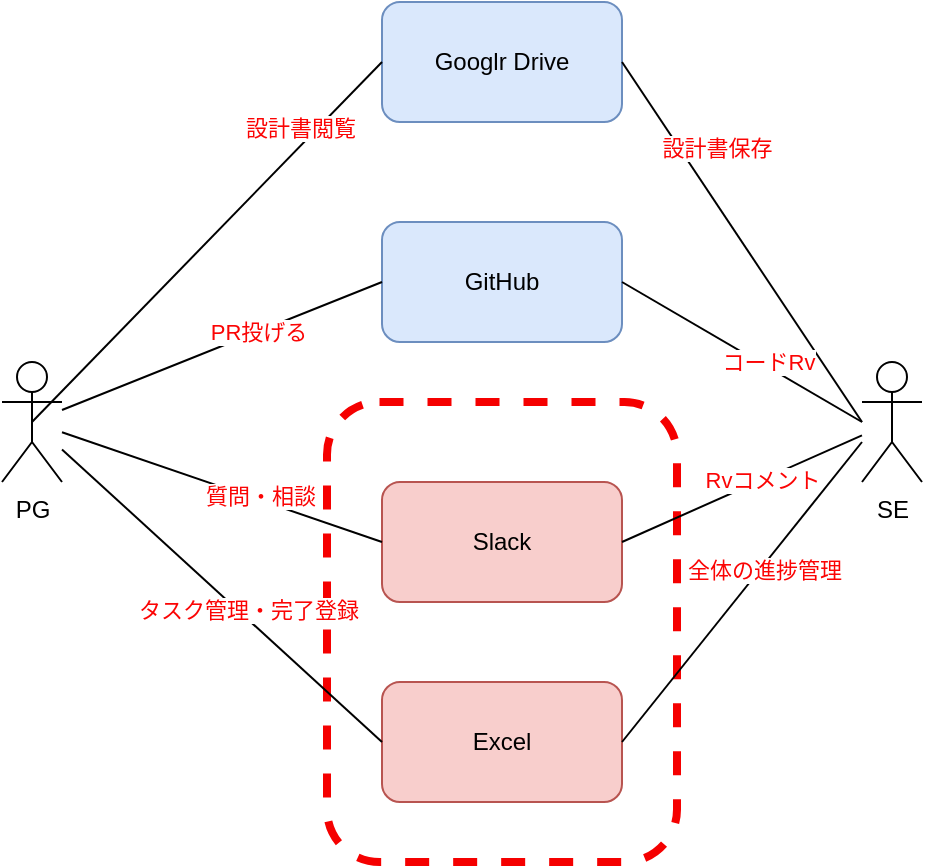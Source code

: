 <mxfile version="22.0.6" type="github" pages="2">
  <diagram name="ページ1" id="IavY6asuSAmqTNVyRqeL">
    <mxGraphModel dx="431" dy="727" grid="1" gridSize="10" guides="1" tooltips="1" connect="1" arrows="1" fold="1" page="1" pageScale="1" pageWidth="827" pageHeight="1169" math="0" shadow="0">
      <root>
        <mxCell id="0" />
        <mxCell id="1" parent="0" />
        <mxCell id="maNlfBGIf4TUAWMczc82-20" value="" style="rounded=1;whiteSpace=wrap;html=1;dashed=1;fillColor=none;strokeColor=#f50000;strokeWidth=4;fontColor=#fb0404;" vertex="1" parent="1">
          <mxGeometry x="212.5" y="280" width="175" height="230" as="geometry" />
        </mxCell>
        <mxCell id="maNlfBGIf4TUAWMczc82-1" value="PG" style="shape=umlActor;verticalLabelPosition=bottom;verticalAlign=top;html=1;outlineConnect=0;" vertex="1" parent="1">
          <mxGeometry x="50" y="260" width="30" height="60" as="geometry" />
        </mxCell>
        <mxCell id="maNlfBGIf4TUAWMczc82-2" value="&lt;font color=&quot;#000000&quot;&gt;SE&lt;/font&gt;" style="shape=umlActor;verticalLabelPosition=bottom;verticalAlign=top;html=1;outlineConnect=0;fontColor=#fb0404;" vertex="1" parent="1">
          <mxGeometry x="480" y="260" width="30" height="60" as="geometry" />
        </mxCell>
        <mxCell id="maNlfBGIf4TUAWMczc82-3" value="Googlr Drive" style="rounded=1;whiteSpace=wrap;html=1;fillColor=#dae8fc;strokeColor=#6c8ebf;" vertex="1" parent="1">
          <mxGeometry x="240" y="80" width="120" height="60" as="geometry" />
        </mxCell>
        <mxCell id="maNlfBGIf4TUAWMczc82-4" value="GitHub" style="rounded=1;whiteSpace=wrap;html=1;fillColor=#dae8fc;strokeColor=#6c8ebf;" vertex="1" parent="1">
          <mxGeometry x="240" y="190" width="120" height="60" as="geometry" />
        </mxCell>
        <mxCell id="maNlfBGIf4TUAWMczc82-5" value="Slack" style="rounded=1;whiteSpace=wrap;html=1;fillColor=#f8cecc;strokeColor=#b85450;" vertex="1" parent="1">
          <mxGeometry x="240" y="320" width="120" height="60" as="geometry" />
        </mxCell>
        <mxCell id="maNlfBGIf4TUAWMczc82-6" value="Excel" style="rounded=1;whiteSpace=wrap;html=1;fillColor=#f8cecc;strokeColor=#b85450;" vertex="1" parent="1">
          <mxGeometry x="240" y="420" width="120" height="60" as="geometry" />
        </mxCell>
        <mxCell id="maNlfBGIf4TUAWMczc82-10" value="" style="endArrow=none;html=1;rounded=0;entryX=0;entryY=0.5;entryDx=0;entryDy=0;exitX=0.5;exitY=0.5;exitDx=0;exitDy=0;exitPerimeter=0;" edge="1" parent="1" source="maNlfBGIf4TUAWMczc82-1" target="maNlfBGIf4TUAWMczc82-3">
          <mxGeometry width="50" height="50" relative="1" as="geometry">
            <mxPoint x="250" y="310" as="sourcePoint" />
            <mxPoint x="300" y="260" as="targetPoint" />
          </mxGeometry>
        </mxCell>
        <mxCell id="maNlfBGIf4TUAWMczc82-23" value="設計書閲覧" style="edgeLabel;html=1;align=center;verticalAlign=middle;resizable=0;points=[];fontColor=#fb0404;" vertex="1" connectable="0" parent="maNlfBGIf4TUAWMczc82-10">
          <mxGeometry x="0.587" y="7" relative="1" as="geometry">
            <mxPoint as="offset" />
          </mxGeometry>
        </mxCell>
        <mxCell id="maNlfBGIf4TUAWMczc82-12" value="" style="endArrow=none;html=1;rounded=0;entryX=1;entryY=0.5;entryDx=0;entryDy=0;fontColor=#fb0404;" edge="1" parent="1" target="maNlfBGIf4TUAWMczc82-3">
          <mxGeometry width="50" height="50" relative="1" as="geometry">
            <mxPoint x="480" y="290" as="sourcePoint" />
            <mxPoint x="210" y="260" as="targetPoint" />
          </mxGeometry>
        </mxCell>
        <mxCell id="maNlfBGIf4TUAWMczc82-13" value="&lt;span style=&quot;white-space: pre;&quot;&gt;&#x9;&lt;/span&gt;設計書保存" style="edgeLabel;html=1;align=center;verticalAlign=middle;resizable=0;points=[];fontColor=#fb0404;" vertex="1" connectable="0" parent="maNlfBGIf4TUAWMczc82-12">
          <mxGeometry x="0.493" y="-5" relative="1" as="geometry">
            <mxPoint as="offset" />
          </mxGeometry>
        </mxCell>
        <mxCell id="maNlfBGIf4TUAWMczc82-14" value="" style="endArrow=none;html=1;rounded=0;entryX=1;entryY=0.5;entryDx=0;entryDy=0;fontColor=#fb0404;" edge="1" parent="1" target="maNlfBGIf4TUAWMczc82-4">
          <mxGeometry width="50" height="50" relative="1" as="geometry">
            <mxPoint x="480" y="290" as="sourcePoint" />
            <mxPoint x="300" y="260" as="targetPoint" />
          </mxGeometry>
        </mxCell>
        <mxCell id="maNlfBGIf4TUAWMczc82-27" value="コードRv" style="edgeLabel;html=1;align=center;verticalAlign=middle;resizable=0;points=[];fontColor=#fb0404;" vertex="1" connectable="0" parent="maNlfBGIf4TUAWMczc82-14">
          <mxGeometry x="-0.177" y="-3" relative="1" as="geometry">
            <mxPoint y="1" as="offset" />
          </mxGeometry>
        </mxCell>
        <mxCell id="maNlfBGIf4TUAWMczc82-15" value="" style="endArrow=none;html=1;rounded=0;entryX=0;entryY=0.5;entryDx=0;entryDy=0;" edge="1" parent="1" source="maNlfBGIf4TUAWMczc82-1" target="maNlfBGIf4TUAWMczc82-4">
          <mxGeometry width="50" height="50" relative="1" as="geometry">
            <mxPoint x="250" y="310" as="sourcePoint" />
            <mxPoint x="300" y="260" as="targetPoint" />
          </mxGeometry>
        </mxCell>
        <mxCell id="maNlfBGIf4TUAWMczc82-24" value="PR投げる" style="edgeLabel;html=1;align=center;verticalAlign=middle;resizable=0;points=[];fontColor=#fb0404;" vertex="1" connectable="0" parent="maNlfBGIf4TUAWMczc82-15">
          <mxGeometry x="0.223" relative="1" as="geometry">
            <mxPoint as="offset" />
          </mxGeometry>
        </mxCell>
        <mxCell id="maNlfBGIf4TUAWMczc82-16" value="" style="endArrow=none;html=1;rounded=0;entryX=0;entryY=0.5;entryDx=0;entryDy=0;" edge="1" parent="1" source="maNlfBGIf4TUAWMczc82-1" target="maNlfBGIf4TUAWMczc82-5">
          <mxGeometry width="50" height="50" relative="1" as="geometry">
            <mxPoint x="90" y="296" as="sourcePoint" />
            <mxPoint x="250" y="250" as="targetPoint" />
          </mxGeometry>
        </mxCell>
        <mxCell id="maNlfBGIf4TUAWMczc82-25" value="質問・相談" style="edgeLabel;html=1;align=center;verticalAlign=middle;resizable=0;points=[];fontColor=#fb0404;" vertex="1" connectable="0" parent="maNlfBGIf4TUAWMczc82-16">
          <mxGeometry x="0.23" y="2" relative="1" as="geometry">
            <mxPoint as="offset" />
          </mxGeometry>
        </mxCell>
        <mxCell id="maNlfBGIf4TUAWMczc82-17" value="" style="endArrow=none;html=1;rounded=0;entryX=1;entryY=0.5;entryDx=0;entryDy=0;fontColor=#fb0404;" edge="1" parent="1" source="maNlfBGIf4TUAWMczc82-2" target="maNlfBGIf4TUAWMczc82-5">
          <mxGeometry width="50" height="50" relative="1" as="geometry">
            <mxPoint x="495" y="330" as="sourcePoint" />
            <mxPoint x="360" y="280" as="targetPoint" />
          </mxGeometry>
        </mxCell>
        <mxCell id="maNlfBGIf4TUAWMczc82-28" value="Rvコメント" style="edgeLabel;html=1;align=center;verticalAlign=middle;resizable=0;points=[];fontColor=#fb0404;" vertex="1" connectable="0" parent="maNlfBGIf4TUAWMczc82-17">
          <mxGeometry x="-0.161" relative="1" as="geometry">
            <mxPoint as="offset" />
          </mxGeometry>
        </mxCell>
        <mxCell id="maNlfBGIf4TUAWMczc82-18" value="" style="endArrow=none;html=1;rounded=0;entryX=1;entryY=0.5;entryDx=0;entryDy=0;fontColor=#fb0404;" edge="1" parent="1" target="maNlfBGIf4TUAWMczc82-6">
          <mxGeometry width="50" height="50" relative="1" as="geometry">
            <mxPoint x="480" y="300" as="sourcePoint" />
            <mxPoint x="380" y="360" as="targetPoint" />
          </mxGeometry>
        </mxCell>
        <mxCell id="maNlfBGIf4TUAWMczc82-29" value="全体の進捗管理" style="edgeLabel;html=1;align=center;verticalAlign=middle;resizable=0;points=[];fontColor=#fb0404;" vertex="1" connectable="0" parent="maNlfBGIf4TUAWMczc82-18">
          <mxGeometry x="-0.163" y="1" relative="1" as="geometry">
            <mxPoint as="offset" />
          </mxGeometry>
        </mxCell>
        <mxCell id="maNlfBGIf4TUAWMczc82-19" value="" style="endArrow=none;html=1;rounded=0;entryX=0;entryY=0.5;entryDx=0;entryDy=0;" edge="1" parent="1" source="maNlfBGIf4TUAWMczc82-1" target="maNlfBGIf4TUAWMczc82-6">
          <mxGeometry width="50" height="50" relative="1" as="geometry">
            <mxPoint x="90" y="305" as="sourcePoint" />
            <mxPoint x="260" y="360" as="targetPoint" />
          </mxGeometry>
        </mxCell>
        <mxCell id="maNlfBGIf4TUAWMczc82-26" value="タスク管理・完了登録" style="edgeLabel;html=1;align=center;verticalAlign=middle;resizable=0;points=[];fontColor=#fb0404;" vertex="1" connectable="0" parent="maNlfBGIf4TUAWMczc82-19">
          <mxGeometry x="0.131" y="4" relative="1" as="geometry">
            <mxPoint as="offset" />
          </mxGeometry>
        </mxCell>
      </root>
    </mxGraphModel>
  </diagram>
  <diagram id="J7nK7OMWCxpNCLTdfzYo" name="ページ2">
    <mxGraphModel dx="732" dy="1236" grid="1" gridSize="10" guides="1" tooltips="1" connect="1" arrows="1" fold="1" page="1" pageScale="1" pageWidth="827" pageHeight="1169" math="0" shadow="0">
      <root>
        <mxCell id="0" />
        <mxCell id="1" parent="0" />
        <mxCell id="iSEpyxGXL0IkaeLTLkTw-1" value="Actor" style="shape=umlActor;verticalLabelPosition=bottom;verticalAlign=top;html=1;outlineConnect=0;" vertex="1" parent="1">
          <mxGeometry x="60" y="230" width="30" height="60" as="geometry" />
        </mxCell>
        <mxCell id="iSEpyxGXL0IkaeLTLkTw-2" value="&lt;div style=&quot;&quot;&gt;&lt;br&gt;&lt;/div&gt;" style="rounded=1;whiteSpace=wrap;html=1;align=center;fillColor=none;dashed=1;dashPattern=8 8;strokeColor=#FF3333;" vertex="1" parent="1">
          <mxGeometry x="210" y="130" width="290" height="350" as="geometry" />
        </mxCell>
        <mxCell id="iSEpyxGXL0IkaeLTLkTw-3" value="タスク管理システム" style="text;html=1;strokeColor=none;fillColor=none;align=center;verticalAlign=middle;whiteSpace=wrap;rounded=0;fontColor=#ff1414;" vertex="1" parent="1">
          <mxGeometry x="285" y="140" width="140" height="30" as="geometry" />
        </mxCell>
        <mxCell id="iSEpyxGXL0IkaeLTLkTw-5" value="" style="shape=umlActor;verticalLabelPosition=bottom;verticalAlign=top;html=1;outlineConnect=0;" vertex="1" parent="1">
          <mxGeometry x="620" y="230" width="30" height="60" as="geometry" />
        </mxCell>
      </root>
    </mxGraphModel>
  </diagram>
</mxfile>
